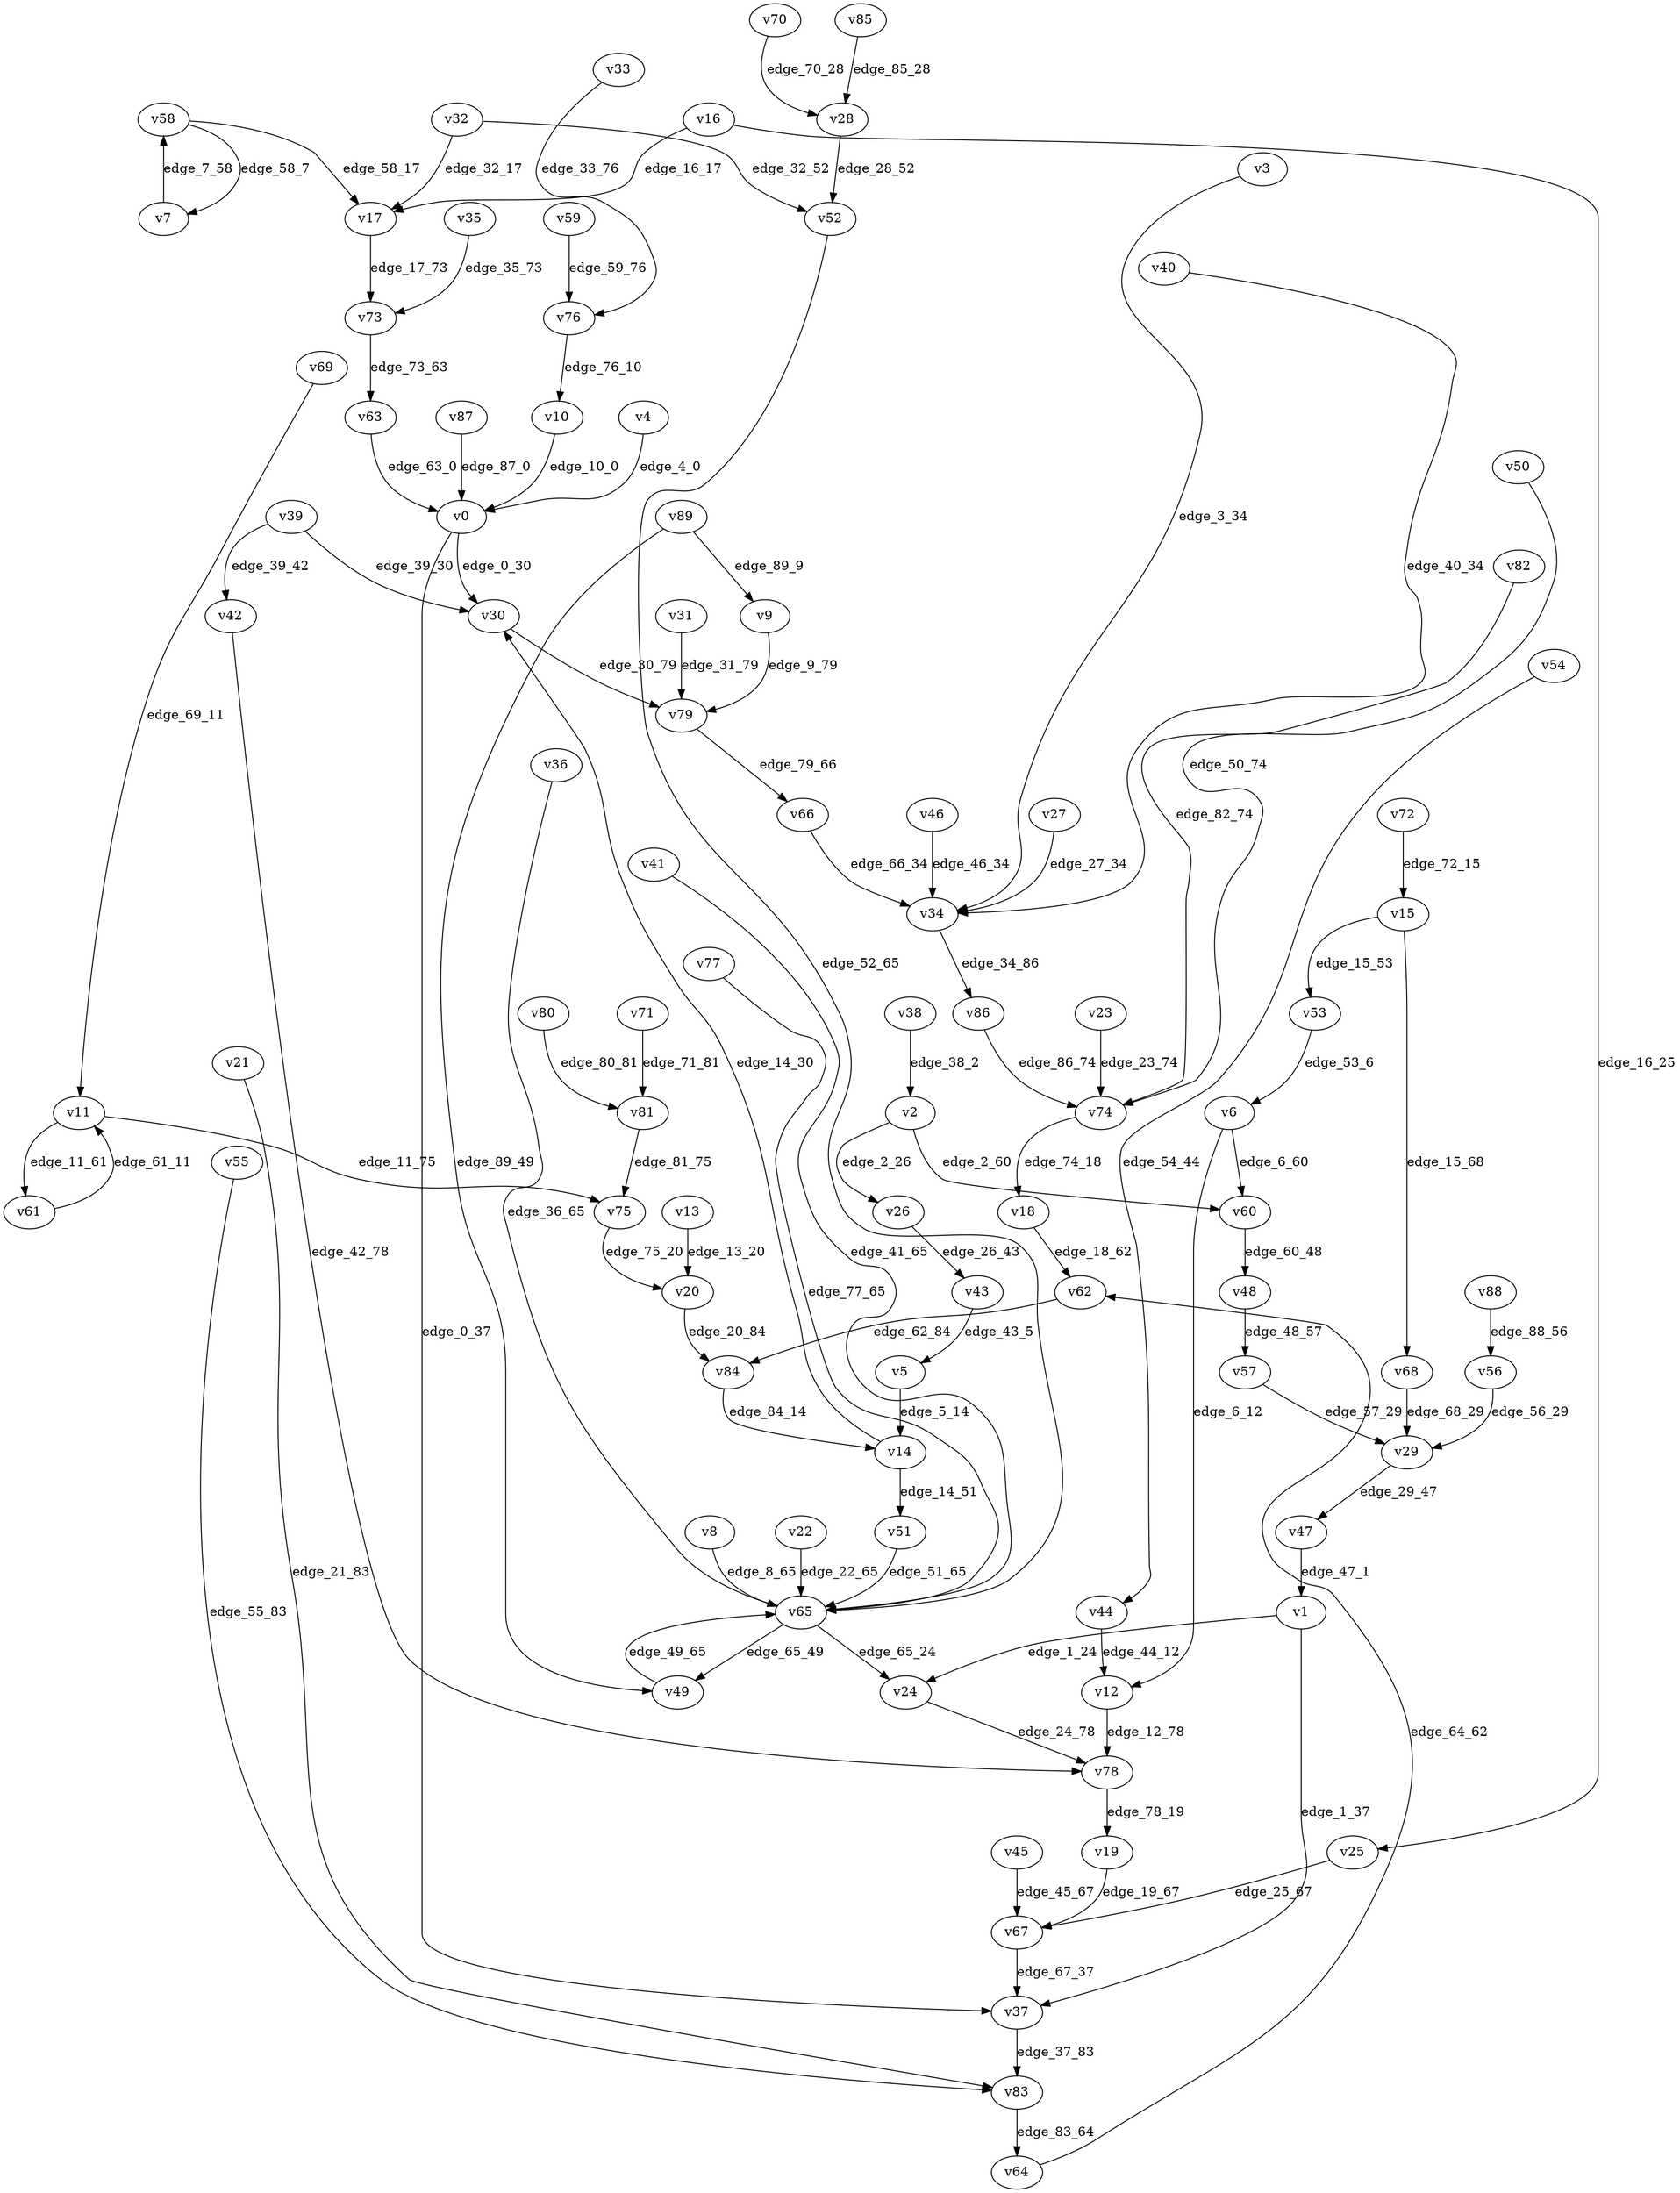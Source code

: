 digraph G {
    // Stochastic discounted game

    v0 [name="v0", player=-1];
    v1 [name="v1", player=-1];
    v2 [name="v2", player=-1];
    v3 [name="v3", player=1];
    v4 [name="v4", player=0];
    v5 [name="v5", player=0];
    v6 [name="v6", player=-1];
    v7 [name="v7", player=0];
    v8 [name="v8", player=1];
    v9 [name="v9", player=1];
    v10 [name="v10", player=1];
    v11 [name="v11", player=-1];
    v12 [name="v12", player=0];
    v13 [name="v13", player=1];
    v14 [name="v14", player=-1];
    v15 [name="v15", player=-1];
    v16 [name="v16", player=-1];
    v17 [name="v17", player=1];
    v18 [name="v18", player=1];
    v19 [name="v19", player=0];
    v20 [name="v20", player=-1];
    v21 [name="v21", player=0];
    v22 [name="v22", player=0];
    v23 [name="v23", player=1];
    v24 [name="v24", player=0];
    v25 [name="v25", player=1];
    v26 [name="v26", player=0];
    v27 [name="v27", player=1];
    v28 [name="v28", player=-1];
    v29 [name="v29", player=-1];
    v30 [name="v30", player=0];
    v31 [name="v31", player=0];
    v32 [name="v32", player=-1];
    v33 [name="v33", player=1];
    v34 [name="v34", player=-1];
    v35 [name="v35", player=1];
    v36 [name="v36", player=1];
    v37 [name="v37", player=0];
    v38 [name="v38", player=1];
    v39 [name="v39", player=-1];
    v40 [name="v40", player=1];
    v41 [name="v41", player=1];
    v42 [name="v42", player=1];
    v43 [name="v43", player=-1];
    v44 [name="v44", player=-1];
    v45 [name="v45", player=1];
    v46 [name="v46", player=0];
    v47 [name="v47", player=1];
    v48 [name="v48", player=-1];
    v49 [name="v49", player=1];
    v50 [name="v50", player=0];
    v51 [name="v51", player=0];
    v52 [name="v52", player=0];
    v53 [name="v53", player=0];
    v54 [name="v54", player=0];
    v55 [name="v55", player=1];
    v56 [name="v56", player=0];
    v57 [name="v57", player=0];
    v58 [name="v58", player=-1];
    v59 [name="v59", player=0];
    v60 [name="v60", player=1];
    v61 [name="v61", player=0];
    v62 [name="v62", player=-1];
    v63 [name="v63", player=0];
    v64 [name="v64", player=1];
    v65 [name="v65", player=-1];
    v66 [name="v66", player=0];
    v67 [name="v67", player=-1];
    v68 [name="v68", player=1];
    v69 [name="v69", player=0];
    v70 [name="v70", player=0];
    v71 [name="v71", player=1];
    v72 [name="v72", player=1];
    v73 [name="v73", player=-1];
    v74 [name="v74", player=-1];
    v75 [name="v75", player=0];
    v76 [name="v76", player=-1];
    v77 [name="v77", player=1];
    v78 [name="v78", player=-1];
    v79 [name="v79", player=-1];
    v80 [name="v80", player=0];
    v81 [name="v81", player=-1];
    v82 [name="v82", player=1];
    v83 [name="v83", player=-1];
    v84 [name="v84", player=0];
    v85 [name="v85", player=0];
    v86 [name="v86", player=1];
    v87 [name="v87", player=1];
    v88 [name="v88", player=-1];
    v89 [name="v89", player=-1];

    v0 -> v37 [label="edge_0_37", probability=0.468680];
    v0 -> v30 [label="edge_0_30", probability=0.531320];
    v1 -> v24 [label="edge_1_24", probability=0.306407];
    v1 -> v37 [label="edge_1_37", probability=0.693593];
    v2 -> v26 [label="edge_2_26", probability=0.318524];
    v2 -> v60 [label="edge_2_60", probability=0.681476];
    v3 -> v34 [label="edge_3_34", weight=0.031473, discount=0.870840];
    v4 -> v0 [label="edge_4_0", weight=7.199048, discount=0.643753];
    v5 -> v14 [label="edge_5_14", weight=8.748268, discount=0.638077];
    v6 -> v12 [label="edge_6_12", probability=0.473286];
    v6 -> v60 [label="edge_6_60", probability=0.526714];
    v7 -> v58 [label="edge_7_58", weight=7.252428, discount=0.685367];
    v8 -> v65 [label="edge_8_65", weight=5.695710, discount=0.753689];
    v9 -> v79 [label="edge_9_79", weight=1.902585, discount=0.584691];
    v10 -> v0 [label="edge_10_0", weight=1.827134, discount=0.479977];
    v11 -> v61 [label="edge_11_61", probability=0.400004];
    v11 -> v75 [label="edge_11_75", probability=0.599996];
    v12 -> v78 [label="edge_12_78", weight=6.801318, discount=0.655480];
    v13 -> v20 [label="edge_13_20", weight=8.115720, discount=0.655615];
    v14 -> v30 [label="edge_14_30", probability=0.504566];
    v14 -> v51 [label="edge_14_51", probability=0.495434];
    v15 -> v68 [label="edge_15_68", probability=0.445174];
    v15 -> v53 [label="edge_15_53", probability=0.554826];
    v16 -> v17 [label="edge_16_17", probability=0.473483];
    v16 -> v25 [label="edge_16_25", probability=0.526517];
    v17 -> v73 [label="edge_17_73", weight=5.960103, discount=0.821517];
    v18 -> v62 [label="edge_18_62", weight=-9.393572, discount=0.286013];
    v19 -> v67 [label="edge_19_67", weight=-1.530558, discount=0.605416];
    v20 -> v84 [label="edge_20_84", probability=1.000000];
    v21 -> v83 [label="edge_21_83", weight=-4.071775, discount=0.303379];
    v22 -> v65 [label="edge_22_65", weight=3.673423, discount=0.347283];
    v23 -> v74 [label="edge_23_74", weight=6.844720, discount=0.228816];
    v24 -> v78 [label="edge_24_78", weight=-3.052199, discount=0.303166];
    v25 -> v67 [label="edge_25_67", weight=5.564654, discount=0.814970];
    v26 -> v43 [label="edge_26_43", weight=-5.066275, discount=0.889441];
    v27 -> v34 [label="edge_27_34", weight=1.773604, discount=0.546121];
    v28 -> v52 [label="edge_28_52", probability=1.000000];
    v29 -> v47 [label="edge_29_47", probability=1.000000];
    v30 -> v79 [label="edge_30_79", weight=4.729700, discount=0.323553];
    v31 -> v79 [label="edge_31_79", weight=8.479853, discount=0.439652];
    v32 -> v52 [label="edge_32_52", probability=0.336194];
    v32 -> v17 [label="edge_32_17", probability=0.663806];
    v33 -> v76 [label="edge_33_76", weight=-4.281360, discount=0.479209];
    v34 -> v86 [label="edge_34_86", probability=1.000000];
    v35 -> v73 [label="edge_35_73", weight=2.974034, discount=0.603894];
    v36 -> v65 [label="edge_36_65", weight=-0.233438, discount=0.117137];
    v37 -> v83 [label="edge_37_83", weight=9.607133, discount=0.564099];
    v38 -> v2 [label="edge_38_2", weight=8.668833, discount=0.740173];
    v39 -> v30 [label="edge_39_30", probability=0.515093];
    v39 -> v42 [label="edge_39_42", probability=0.484907];
    v40 -> v34 [label="edge_40_34", weight=-3.691496, discount=0.836132];
    v41 -> v65 [label="edge_41_65", weight=-9.117856, discount=0.343776];
    v42 -> v78 [label="edge_42_78", weight=-0.573284, discount=0.385357];
    v43 -> v5 [label="edge_43_5", probability=1.000000];
    v44 -> v12 [label="edge_44_12", probability=1.000000];
    v45 -> v67 [label="edge_45_67", weight=9.191394, discount=0.856000];
    v46 -> v34 [label="edge_46_34", weight=6.651382, discount=0.621984];
    v47 -> v1 [label="edge_47_1", weight=3.343117, discount=0.446425];
    v48 -> v57 [label="edge_48_57", probability=1.000000];
    v49 -> v65 [label="edge_49_65", weight=-2.398429, discount=0.597800];
    v50 -> v74 [label="edge_50_74", weight=0.575201, discount=0.675263];
    v51 -> v65 [label="edge_51_65", weight=3.949275, discount=0.306608];
    v52 -> v65 [label="edge_52_65", weight=-3.080988, discount=0.378483];
    v53 -> v6 [label="edge_53_6", weight=-3.270032, discount=0.374021];
    v54 -> v44 [label="edge_54_44", weight=0.409810, discount=0.842770];
    v55 -> v83 [label="edge_55_83", weight=-6.508135, discount=0.160807];
    v56 -> v29 [label="edge_56_29", weight=-7.995219, discount=0.412506];
    v57 -> v29 [label="edge_57_29", weight=0.741728, discount=0.812872];
    v58 -> v17 [label="edge_58_17", probability=0.450668];
    v58 -> v7 [label="edge_58_7", probability=0.549332];
    v59 -> v76 [label="edge_59_76", weight=5.076064, discount=0.369162];
    v60 -> v48 [label="edge_60_48", weight=8.976069, discount=0.557373];
    v61 -> v11 [label="edge_61_11", weight=-0.179797, discount=0.665707];
    v62 -> v84 [label="edge_62_84", probability=1.000000];
    v63 -> v0 [label="edge_63_0", weight=1.803799, discount=0.220951];
    v64 -> v62 [label="edge_64_62", weight=-2.765336, discount=0.839739];
    v65 -> v24 [label="edge_65_24", probability=0.631474];
    v65 -> v49 [label="edge_65_49", probability=0.368526];
    v66 -> v34 [label="edge_66_34", weight=1.896342, discount=0.322835];
    v67 -> v37 [label="edge_67_37", probability=1.000000];
    v68 -> v29 [label="edge_68_29", weight=7.874159, discount=0.556499];
    v69 -> v11 [label="edge_69_11", weight=-4.247015, discount=0.617526];
    v70 -> v28 [label="edge_70_28", weight=-7.487682, discount=0.652636];
    v71 -> v81 [label="edge_71_81", weight=8.289279, discount=0.814337];
    v72 -> v15 [label="edge_72_15", weight=2.233017, discount=0.107329];
    v73 -> v63 [label="edge_73_63", probability=1.000000];
    v74 -> v18 [label="edge_74_18", probability=1.000000];
    v75 -> v20 [label="edge_75_20", weight=-2.373174, discount=0.653659];
    v76 -> v10 [label="edge_76_10", probability=1.000000];
    v77 -> v65 [label="edge_77_65", weight=-8.510494, discount=0.226587];
    v78 -> v19 [label="edge_78_19", probability=1.000000];
    v79 -> v66 [label="edge_79_66", probability=1.000000];
    v80 -> v81 [label="edge_80_81", weight=5.923196, discount=0.158190];
    v81 -> v75 [label="edge_81_75", probability=1.000000];
    v82 -> v74 [label="edge_82_74", weight=-7.428121, discount=0.663178];
    v83 -> v64 [label="edge_83_64", probability=1.000000];
    v84 -> v14 [label="edge_84_14", weight=6.183633, discount=0.553718];
    v85 -> v28 [label="edge_85_28", weight=-0.413446, discount=0.148701];
    v86 -> v74 [label="edge_86_74", weight=-4.832709, discount=0.672420];
    v87 -> v0 [label="edge_87_0", weight=7.461989, discount=0.552645];
    v88 -> v56 [label="edge_88_56", probability=1.000000];
    v89 -> v49 [label="edge_89_49", probability=0.576276];
    v89 -> v9 [label="edge_89_9", probability=0.423724];
}
